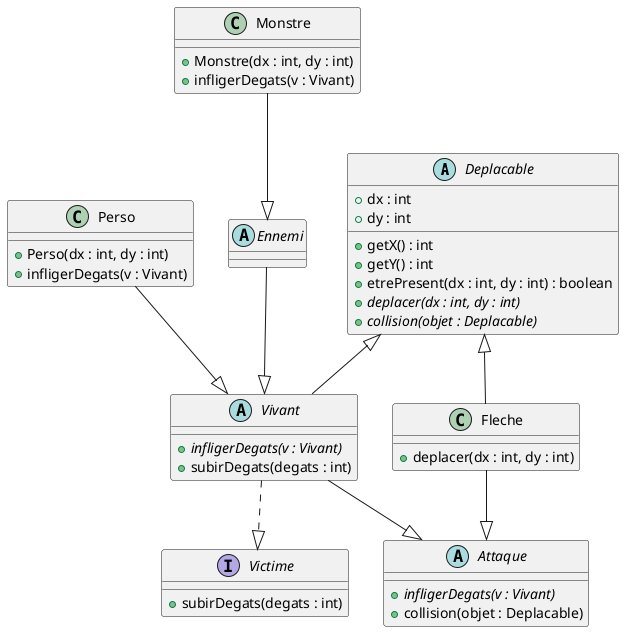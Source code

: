 @startuml

abstract class Deplacable{
+dx : int
+dy : int
+getX() : int
+getY() : int
+etrePresent(dx : int, dy : int) : boolean
+{abstract}deplacer(dx : int, dy : int)
+{abstract}collision(objet : Deplacable)
}



class Perso{
+Perso(dx : int, dy : int)
+infligerDegats(v : Vivant)
}

class Monstre{
+Monstre(dx : int, dy : int)
+infligerDegats(v : Vivant)
}

abstract class Vivant{
+{abstract}infligerDegats(v : Vivant)
+subirDegats(degats : int)
}

interface Victime {
+subirDegats(degats : int)
}

abstract class Attaque {
+{abstract}infligerDegats(v : Vivant)
+collision(objet : Deplacable)
}

class Fleche {
+deplacer(dx : int, dy : int)
}

abstract class Ennemi {
}

Deplacable <|-- Fleche
Deplacable <|-- Vivant
Perso --|> Vivant
Monstre --|> Ennemi
Ennemi --|> Vivant
Vivant ..|> Victime
Vivant --|> Attaque
Fleche --|> Attaque
@enduml